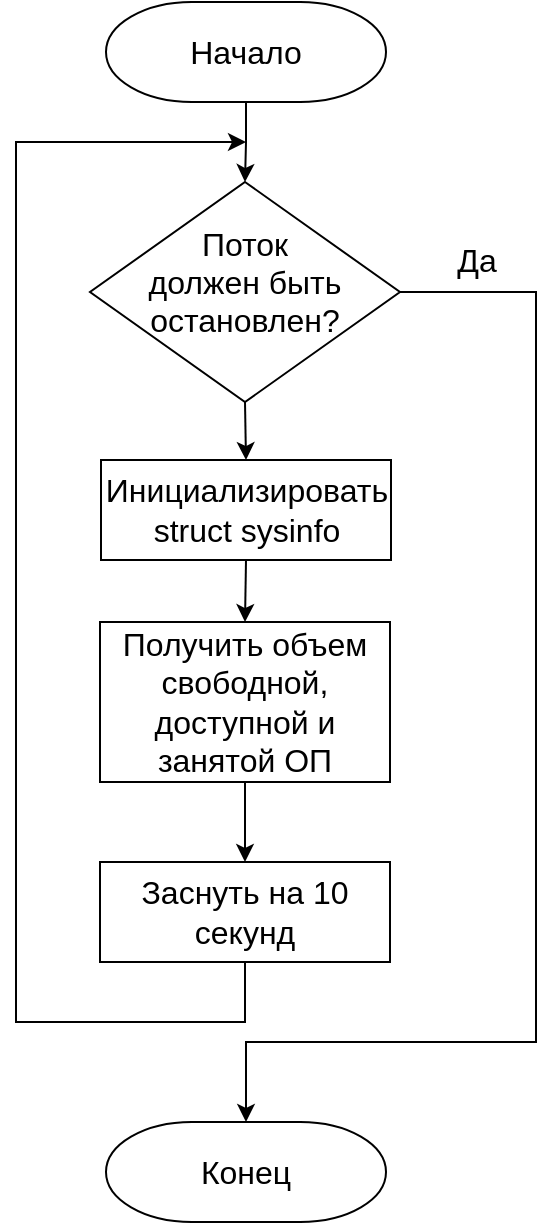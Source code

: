 <mxfile version="13.9.9" type="device"><diagram id="lyCI08w8Ez_RioeCQQEh" name="Страница 1"><mxGraphModel dx="1303" dy="828" grid="1" gridSize="10" guides="1" tooltips="1" connect="1" arrows="1" fold="1" page="1" pageScale="1" pageWidth="1169" pageHeight="827" math="0" shadow="0"><root><mxCell id="0"/><mxCell id="1" parent="0"/><mxCell id="R0zWHgbjVpCt4ZIDYaiE-3" style="edgeStyle=orthogonalEdgeStyle;rounded=0;orthogonalLoop=1;jettySize=auto;html=1;exitX=0.5;exitY=1;exitDx=0;exitDy=0;exitPerimeter=0;entryX=0.5;entryY=0;entryDx=0;entryDy=0;entryPerimeter=0;fontSize=16;" edge="1" parent="1" source="R0zWHgbjVpCt4ZIDYaiE-1" target="R0zWHgbjVpCt4ZIDYaiE-2"><mxGeometry relative="1" as="geometry"/></mxCell><mxCell id="R0zWHgbjVpCt4ZIDYaiE-1" value="Начало" style="strokeWidth=1;html=1;shape=mxgraph.flowchart.terminator;whiteSpace=wrap;fontSize=16;" vertex="1" parent="1"><mxGeometry x="515" y="50" width="140" height="50" as="geometry"/></mxCell><mxCell id="R0zWHgbjVpCt4ZIDYaiE-7" style="edgeStyle=orthogonalEdgeStyle;rounded=0;orthogonalLoop=1;jettySize=auto;html=1;exitX=0.5;exitY=1;exitDx=0;exitDy=0;exitPerimeter=0;entryX=0.5;entryY=0;entryDx=0;entryDy=0;fontSize=16;" edge="1" parent="1" source="R0zWHgbjVpCt4ZIDYaiE-2" target="R0zWHgbjVpCt4ZIDYaiE-4"><mxGeometry relative="1" as="geometry"/></mxCell><mxCell id="R0zWHgbjVpCt4ZIDYaiE-12" style="edgeStyle=orthogonalEdgeStyle;rounded=0;orthogonalLoop=1;jettySize=auto;html=1;exitX=1;exitY=0.5;exitDx=0;exitDy=0;exitPerimeter=0;entryX=0.5;entryY=0;entryDx=0;entryDy=0;entryPerimeter=0;fontSize=16;" edge="1" parent="1" source="R0zWHgbjVpCt4ZIDYaiE-2" target="R0zWHgbjVpCt4ZIDYaiE-11"><mxGeometry relative="1" as="geometry"><Array as="points"><mxPoint x="730" y="195"/><mxPoint x="730" y="570"/><mxPoint x="585" y="570"/></Array></mxGeometry></mxCell><mxCell id="R0zWHgbjVpCt4ZIDYaiE-14" value="Да" style="edgeLabel;html=1;align=center;verticalAlign=middle;resizable=0;points=[];fontSize=16;" vertex="1" connectable="0" parent="R0zWHgbjVpCt4ZIDYaiE-12"><mxGeometry x="-0.434" y="-3" relative="1" as="geometry"><mxPoint x="-27" y="-125.33" as="offset"/></mxGeometry></mxCell><mxCell id="R0zWHgbjVpCt4ZIDYaiE-2" value="Поток&lt;br&gt;должен быть&lt;br&gt;остановлен?" style="strokeWidth=1;html=1;shape=mxgraph.flowchart.decision;whiteSpace=wrap;fontSize=16;spacingLeft=8;spacingRight=8;spacingBottom=10;" vertex="1" parent="1"><mxGeometry x="507" y="140" width="155" height="110" as="geometry"/></mxCell><mxCell id="R0zWHgbjVpCt4ZIDYaiE-8" style="edgeStyle=orthogonalEdgeStyle;rounded=0;orthogonalLoop=1;jettySize=auto;html=1;exitX=0.5;exitY=1;exitDx=0;exitDy=0;entryX=0.5;entryY=0;entryDx=0;entryDy=0;fontSize=16;" edge="1" parent="1" source="R0zWHgbjVpCt4ZIDYaiE-4" target="R0zWHgbjVpCt4ZIDYaiE-5"><mxGeometry relative="1" as="geometry"/></mxCell><mxCell id="R0zWHgbjVpCt4ZIDYaiE-4" value="Инициализировать&lt;br&gt;struct sysinfo" style="rounded=0;whiteSpace=wrap;html=1;absoluteArcSize=1;arcSize=14;strokeWidth=1;fontSize=16;" vertex="1" parent="1"><mxGeometry x="512.5" y="279" width="145" height="50" as="geometry"/></mxCell><mxCell id="R0zWHgbjVpCt4ZIDYaiE-9" style="edgeStyle=orthogonalEdgeStyle;rounded=0;orthogonalLoop=1;jettySize=auto;html=1;exitX=0.5;exitY=1;exitDx=0;exitDy=0;entryX=0.5;entryY=0;entryDx=0;entryDy=0;fontSize=16;" edge="1" parent="1" source="R0zWHgbjVpCt4ZIDYaiE-5" target="R0zWHgbjVpCt4ZIDYaiE-6"><mxGeometry relative="1" as="geometry"/></mxCell><mxCell id="R0zWHgbjVpCt4ZIDYaiE-5" value="Получить объем свободной, доступной и занятой ОП" style="rounded=0;whiteSpace=wrap;html=1;absoluteArcSize=1;arcSize=14;strokeWidth=1;fontSize=16;" vertex="1" parent="1"><mxGeometry x="512" y="360" width="145" height="80" as="geometry"/></mxCell><mxCell id="R0zWHgbjVpCt4ZIDYaiE-10" style="edgeStyle=orthogonalEdgeStyle;rounded=0;orthogonalLoop=1;jettySize=auto;html=1;exitX=0.5;exitY=1;exitDx=0;exitDy=0;fontSize=16;" edge="1" parent="1" source="R0zWHgbjVpCt4ZIDYaiE-6"><mxGeometry relative="1" as="geometry"><mxPoint x="585" y="120" as="targetPoint"/><Array as="points"><mxPoint x="585" y="560"/><mxPoint x="470" y="560"/><mxPoint x="470" y="120"/></Array></mxGeometry></mxCell><mxCell id="R0zWHgbjVpCt4ZIDYaiE-6" value="Заснуть на 10 секунд" style="rounded=0;whiteSpace=wrap;html=1;absoluteArcSize=1;arcSize=14;strokeWidth=1;fontSize=16;" vertex="1" parent="1"><mxGeometry x="512" y="480" width="145" height="50" as="geometry"/></mxCell><mxCell id="R0zWHgbjVpCt4ZIDYaiE-11" value="Конец" style="strokeWidth=1;html=1;shape=mxgraph.flowchart.terminator;whiteSpace=wrap;fontSize=16;" vertex="1" parent="1"><mxGeometry x="515" y="610" width="140" height="50" as="geometry"/></mxCell></root></mxGraphModel></diagram></mxfile>